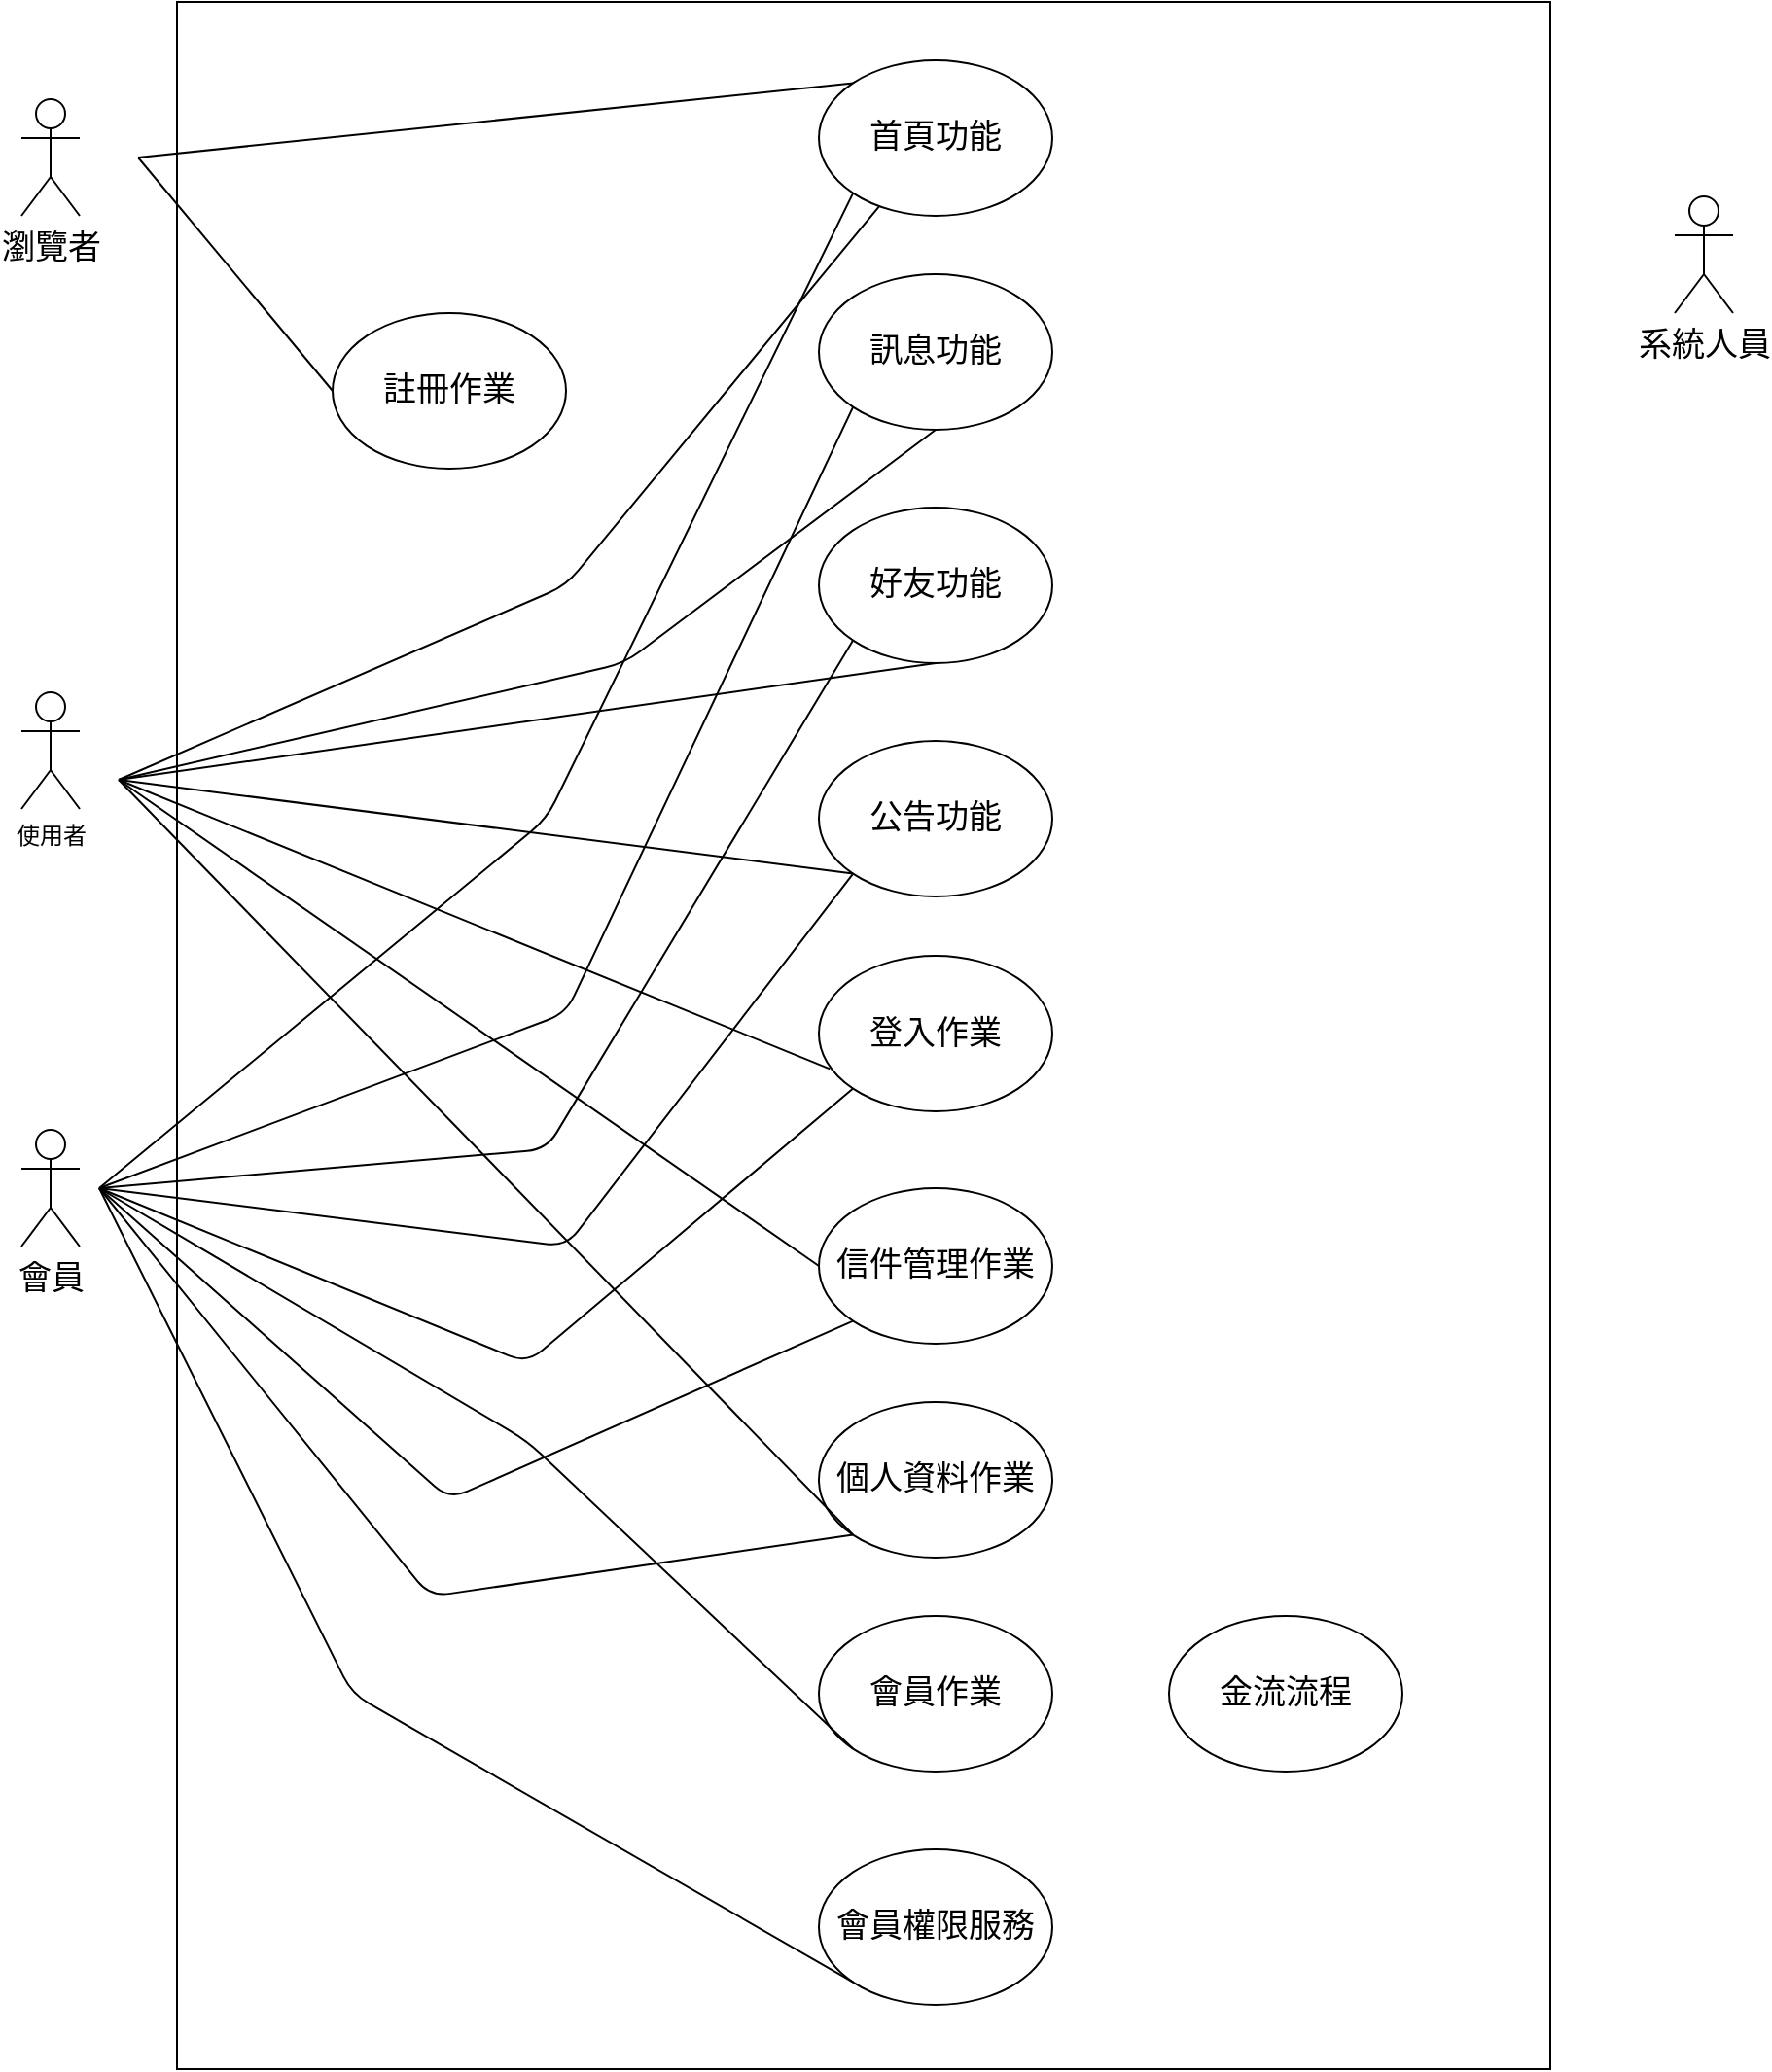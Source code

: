 <mxfile>
    <diagram id="1fS4cnMCGBPb0d2lwQTh" name="第1頁">
        <mxGraphModel dx="864" dy="375" grid="1" gridSize="10" guides="1" tooltips="1" connect="1" arrows="1" fold="1" page="1" pageScale="1" pageWidth="827" pageHeight="1169" math="0" shadow="0">
            <root>
                <mxCell id="0"/>
                <mxCell id="1" parent="0"/>
                <mxCell id="47" value="使用者" style="shape=umlActor;verticalLabelPosition=bottom;verticalAlign=top;html=1;strokeWidth=1;perimeterSpacing=0;" vertex="1" parent="1">
                    <mxGeometry x="40" y="525" width="30" height="60" as="geometry"/>
                </mxCell>
                <mxCell id="54" value="" style="whiteSpace=wrap;html=1;aspect=fixed;" vertex="1" parent="1">
                    <mxGeometry x="120" y="170" width="706" height="1063" as="geometry"/>
                </mxCell>
                <mxCell id="55" value="&lt;font style=&quot;font-size: 17px&quot;&gt;註冊作業&lt;/font&gt;" style="ellipse;whiteSpace=wrap;html=1;" vertex="1" parent="1">
                    <mxGeometry x="200" y="330" width="120" height="80" as="geometry"/>
                </mxCell>
                <mxCell id="59" value="訊息功能" style="ellipse;whiteSpace=wrap;html=1;fontSize=17;strokeWidth=1;" vertex="1" parent="1">
                    <mxGeometry x="450" y="310" width="120" height="80" as="geometry"/>
                </mxCell>
                <mxCell id="60" value="好友功能" style="ellipse;whiteSpace=wrap;html=1;fontSize=17;strokeWidth=1;" vertex="1" parent="1">
                    <mxGeometry x="450" y="430" width="120" height="80" as="geometry"/>
                </mxCell>
                <mxCell id="62" value="公告功能" style="ellipse;whiteSpace=wrap;html=1;fontSize=17;strokeWidth=1;" vertex="1" parent="1">
                    <mxGeometry x="450" y="550" width="120" height="80" as="geometry"/>
                </mxCell>
                <mxCell id="64" value="首頁功能" style="ellipse;whiteSpace=wrap;html=1;fontSize=17;strokeWidth=1;" vertex="1" parent="1">
                    <mxGeometry x="450" y="200" width="120" height="80" as="geometry"/>
                </mxCell>
                <mxCell id="67" value="瀏覽者" style="shape=umlActor;verticalLabelPosition=bottom;verticalAlign=top;html=1;outlineConnect=0;fontSize=17;strokeWidth=1;" vertex="1" parent="1">
                    <mxGeometry x="40" y="220" width="30" height="60" as="geometry"/>
                </mxCell>
                <mxCell id="71" value="" style="endArrow=none;html=1;fontSize=17;entryX=0;entryY=0;entryDx=0;entryDy=0;" edge="1" parent="1" target="64">
                    <mxGeometry width="50" height="50" relative="1" as="geometry">
                        <mxPoint x="100" y="250" as="sourcePoint"/>
                        <mxPoint x="320" y="320" as="targetPoint"/>
                    </mxGeometry>
                </mxCell>
                <mxCell id="72" value="" style="endArrow=none;html=1;fontSize=17;entryX=0;entryY=0.5;entryDx=0;entryDy=0;" edge="1" parent="1" target="55">
                    <mxGeometry width="50" height="50" relative="1" as="geometry">
                        <mxPoint x="100" y="250" as="sourcePoint"/>
                        <mxPoint x="170" y="330" as="targetPoint"/>
                    </mxGeometry>
                </mxCell>
                <mxCell id="73" value="" style="endArrow=none;html=1;fontSize=17;" edge="1" parent="1" target="64">
                    <mxGeometry width="50" height="50" relative="1" as="geometry">
                        <mxPoint x="90" y="570" as="sourcePoint"/>
                        <mxPoint x="320" y="480" as="targetPoint"/>
                        <Array as="points">
                            <mxPoint x="320" y="470"/>
                        </Array>
                    </mxGeometry>
                </mxCell>
                <mxCell id="77" value="個人資料作業" style="ellipse;whiteSpace=wrap;html=1;fontSize=17;strokeWidth=1;" vertex="1" parent="1">
                    <mxGeometry x="450" y="890" width="120" height="80" as="geometry"/>
                </mxCell>
                <mxCell id="78" value="會員" style="shape=umlActor;verticalLabelPosition=bottom;verticalAlign=top;html=1;outlineConnect=0;fontSize=17;strokeWidth=1;" vertex="1" parent="1">
                    <mxGeometry x="40" y="750" width="30" height="60" as="geometry"/>
                </mxCell>
                <mxCell id="83" value="信件管理作業" style="ellipse;whiteSpace=wrap;html=1;fontSize=17;strokeWidth=1;" vertex="1" parent="1">
                    <mxGeometry x="450" y="780" width="120" height="80" as="geometry"/>
                </mxCell>
                <mxCell id="84" value="會員作業" style="ellipse;whiteSpace=wrap;html=1;fontSize=17;strokeWidth=1;" vertex="1" parent="1">
                    <mxGeometry x="450" y="1000" width="120" height="80" as="geometry"/>
                </mxCell>
                <mxCell id="85" value="登入作業" style="ellipse;whiteSpace=wrap;html=1;fontSize=17;strokeWidth=1;" vertex="1" parent="1">
                    <mxGeometry x="450" y="660.5" width="120" height="80" as="geometry"/>
                </mxCell>
                <mxCell id="87" value="會員權限服務" style="ellipse;whiteSpace=wrap;html=1;fontSize=17;strokeWidth=1;" vertex="1" parent="1">
                    <mxGeometry x="450" y="1120" width="120" height="80" as="geometry"/>
                </mxCell>
                <mxCell id="88" value="" style="endArrow=none;html=1;fontSize=17;entryX=0.5;entryY=1;entryDx=0;entryDy=0;" edge="1" parent="1" target="59">
                    <mxGeometry width="50" height="50" relative="1" as="geometry">
                        <mxPoint x="90" y="570" as="sourcePoint"/>
                        <mxPoint x="120" y="650" as="targetPoint"/>
                        <Array as="points">
                            <mxPoint x="350" y="510"/>
                        </Array>
                    </mxGeometry>
                </mxCell>
                <mxCell id="89" value="" style="endArrow=none;html=1;fontSize=17;entryX=0.5;entryY=1;entryDx=0;entryDy=0;" edge="1" parent="1" target="60">
                    <mxGeometry width="50" height="50" relative="1" as="geometry">
                        <mxPoint x="90" y="570" as="sourcePoint"/>
                        <mxPoint x="130" y="470" as="targetPoint"/>
                    </mxGeometry>
                </mxCell>
                <mxCell id="90" value="" style="endArrow=none;html=1;fontSize=17;entryX=0;entryY=1;entryDx=0;entryDy=0;" edge="1" parent="1" target="62">
                    <mxGeometry width="50" height="50" relative="1" as="geometry">
                        <mxPoint x="90" y="570" as="sourcePoint"/>
                        <mxPoint x="130" y="470" as="targetPoint"/>
                    </mxGeometry>
                </mxCell>
                <mxCell id="91" value="" style="endArrow=none;html=1;fontSize=17;entryX=0.047;entryY=0.727;entryDx=0;entryDy=0;entryPerimeter=0;" edge="1" parent="1" target="85">
                    <mxGeometry width="50" height="50" relative="1" as="geometry">
                        <mxPoint x="90" y="570" as="sourcePoint"/>
                        <mxPoint x="130" y="810" as="targetPoint"/>
                    </mxGeometry>
                </mxCell>
                <mxCell id="92" value="" style="endArrow=none;html=1;fontSize=17;entryX=0;entryY=0.5;entryDx=0;entryDy=0;" edge="1" parent="1" target="83">
                    <mxGeometry width="50" height="50" relative="1" as="geometry">
                        <mxPoint x="90" y="570" as="sourcePoint"/>
                        <mxPoint x="370" y="640" as="targetPoint"/>
                    </mxGeometry>
                </mxCell>
                <mxCell id="93" value="" style="endArrow=none;html=1;fontSize=17;entryX=0;entryY=1;entryDx=0;entryDy=0;" edge="1" parent="1" target="77">
                    <mxGeometry width="50" height="50" relative="1" as="geometry">
                        <mxPoint x="90" y="570" as="sourcePoint"/>
                        <mxPoint x="370" y="810" as="targetPoint"/>
                    </mxGeometry>
                </mxCell>
                <mxCell id="94" value="" style="endArrow=none;html=1;fontSize=17;exitX=0;exitY=1;exitDx=0;exitDy=0;" edge="1" parent="1" source="64">
                    <mxGeometry width="50" height="50" relative="1" as="geometry">
                        <mxPoint x="320" y="860" as="sourcePoint"/>
                        <mxPoint x="80" y="780" as="targetPoint"/>
                        <Array as="points">
                            <mxPoint x="310" y="590"/>
                        </Array>
                    </mxGeometry>
                </mxCell>
                <mxCell id="95" value="" style="endArrow=none;html=1;fontSize=17;entryX=0;entryY=1;entryDx=0;entryDy=0;" edge="1" parent="1" target="59">
                    <mxGeometry width="50" height="50" relative="1" as="geometry">
                        <mxPoint x="80" y="780" as="sourcePoint"/>
                        <mxPoint x="370" y="550" as="targetPoint"/>
                        <Array as="points">
                            <mxPoint x="320" y="690"/>
                        </Array>
                    </mxGeometry>
                </mxCell>
                <mxCell id="96" value="" style="endArrow=none;html=1;fontSize=17;entryX=0;entryY=1;entryDx=0;entryDy=0;" edge="1" parent="1" target="60">
                    <mxGeometry width="50" height="50" relative="1" as="geometry">
                        <mxPoint x="80" y="780" as="sourcePoint"/>
                        <mxPoint x="370" y="720" as="targetPoint"/>
                        <Array as="points">
                            <mxPoint x="310" y="760"/>
                        </Array>
                    </mxGeometry>
                </mxCell>
                <mxCell id="97" value="" style="endArrow=none;html=1;fontSize=17;entryX=0;entryY=1;entryDx=0;entryDy=0;" edge="1" parent="1" target="62">
                    <mxGeometry width="50" height="50" relative="1" as="geometry">
                        <mxPoint x="80" y="780" as="sourcePoint"/>
                        <mxPoint x="320" y="550" as="targetPoint"/>
                        <Array as="points">
                            <mxPoint x="320" y="810"/>
                        </Array>
                    </mxGeometry>
                </mxCell>
                <mxCell id="98" value="" style="endArrow=none;html=1;fontSize=17;entryX=0;entryY=1;entryDx=0;entryDy=0;" edge="1" parent="1" target="85">
                    <mxGeometry width="50" height="50" relative="1" as="geometry">
                        <mxPoint x="80" y="780" as="sourcePoint"/>
                        <mxPoint x="320" y="550" as="targetPoint"/>
                        <Array as="points">
                            <mxPoint x="300" y="870"/>
                        </Array>
                    </mxGeometry>
                </mxCell>
                <mxCell id="99" value="" style="endArrow=none;html=1;fontSize=17;entryX=0;entryY=1;entryDx=0;entryDy=0;" edge="1" parent="1" target="83">
                    <mxGeometry width="50" height="50" relative="1" as="geometry">
                        <mxPoint x="80" y="780" as="sourcePoint"/>
                        <mxPoint x="320" y="750" as="targetPoint"/>
                        <Array as="points">
                            <mxPoint x="260" y="940"/>
                        </Array>
                    </mxGeometry>
                </mxCell>
                <mxCell id="100" value="" style="endArrow=none;html=1;fontSize=17;entryX=0;entryY=1;entryDx=0;entryDy=0;" edge="1" parent="1" target="77">
                    <mxGeometry width="50" height="50" relative="1" as="geometry">
                        <mxPoint x="80" y="780" as="sourcePoint"/>
                        <mxPoint x="320" y="750" as="targetPoint"/>
                        <Array as="points">
                            <mxPoint x="250" y="990"/>
                        </Array>
                    </mxGeometry>
                </mxCell>
                <mxCell id="101" value="" style="endArrow=none;html=1;fontSize=17;entryX=0;entryY=1;entryDx=0;entryDy=0;" edge="1" parent="1" target="84">
                    <mxGeometry width="50" height="50" relative="1" as="geometry">
                        <mxPoint x="80" y="780" as="sourcePoint"/>
                        <mxPoint x="310" y="910" as="targetPoint"/>
                        <Array as="points">
                            <mxPoint x="300" y="910"/>
                        </Array>
                    </mxGeometry>
                </mxCell>
                <mxCell id="102" value="" style="endArrow=none;html=1;fontSize=17;entryX=0;entryY=1;entryDx=0;entryDy=0;" edge="1" parent="1" target="87">
                    <mxGeometry width="50" height="50" relative="1" as="geometry">
                        <mxPoint x="80" y="780" as="sourcePoint"/>
                        <mxPoint x="310" y="910" as="targetPoint"/>
                        <Array as="points">
                            <mxPoint x="210" y="1040"/>
                        </Array>
                    </mxGeometry>
                </mxCell>
                <mxCell id="103" value="系統人員" style="shape=umlActor;verticalLabelPosition=bottom;verticalAlign=top;html=1;outlineConnect=0;fontSize=17;strokeWidth=1;" vertex="1" parent="1">
                    <mxGeometry x="890" y="270" width="30" height="60" as="geometry"/>
                </mxCell>
                <mxCell id="104" value="金流流程" style="ellipse;whiteSpace=wrap;html=1;fontSize=17;strokeWidth=1;" vertex="1" parent="1">
                    <mxGeometry x="630" y="1000" width="120" height="80" as="geometry"/>
                </mxCell>
            </root>
        </mxGraphModel>
    </diagram>
</mxfile>